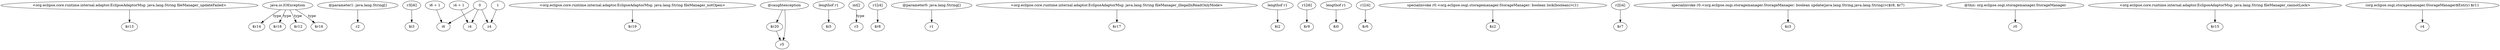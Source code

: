digraph g {
0[label="<org.eclipse.core.runtime.internal.adaptor.EclipseAdaptorMsg: java.lang.String fileManager_updateFailed>"]
1[label="$r13"]
0->1[label=""]
2[label="java.io.IOException"]
3[label="$r14"]
2->3[label="type"]
4[label="$r18"]
2->4[label="type"]
5[label="@parameter1: java.lang.String[]"]
6[label="r2"]
5->6[label=""]
7[label="r3[i6]"]
8[label="$i3"]
7->8[label=""]
9[label="0"]
10[label="i6"]
9->10[label=""]
11[label="<org.eclipse.core.runtime.internal.adaptor.EclipseAdaptorMsg: java.lang.String fileManager_notOpen>"]
12[label="$r19"]
11->12[label=""]
13[label="$r20"]
14[label="r5"]
13->14[label=""]
15[label="lengthof r1"]
16[label="$i5"]
15->16[label=""]
17[label="int[]"]
18[label="r3"]
17->18[label="type"]
19[label="r1[i4]"]
20[label="$r8"]
19->20[label=""]
21[label="@parameter0: java.lang.String[]"]
22[label="r1"]
21->22[label=""]
23[label="@caughtexception"]
23->13[label=""]
23->14[label=""]
24[label="<org.eclipse.core.runtime.internal.adaptor.EclipseAdaptorMsg: java.lang.String fileManager_illegalInReadOnlyMode>"]
25[label="$r17"]
24->25[label=""]
26[label="$r12"]
2->26[label="type"]
27[label="lengthof r1"]
28[label="$i2"]
27->28[label=""]
29[label="r1[i6]"]
30[label="$r9"]
29->30[label=""]
31[label="$r16"]
2->31[label="type"]
32[label="lengthof r1"]
33[label="$i0"]
32->33[label=""]
34[label="r1[i4]"]
35[label="$r6"]
34->35[label=""]
36[label="i6 + 1"]
36->10[label=""]
37[label="1"]
38[label="z4"]
37->38[label=""]
39[label="specialinvoke r0.<org.eclipse.osgi.storagemanager.StorageManager: boolean lock(boolean)>(1)"]
40[label="$z2"]
39->40[label=""]
9->38[label=""]
41[label="r2[i4]"]
42[label="$r7"]
41->42[label=""]
43[label="specialinvoke r0.<org.eclipse.osgi.storagemanager.StorageManager: boolean update(java.lang.String,java.lang.String)>($r8, $r7)"]
44[label="$z3"]
43->44[label=""]
45[label="@this: org.eclipse.osgi.storagemanager.StorageManager"]
46[label="r0"]
45->46[label=""]
47[label="<org.eclipse.core.runtime.internal.adaptor.EclipseAdaptorMsg: java.lang.String fileManager_cannotLock>"]
48[label="$r15"]
47->48[label=""]
49[label="(org.eclipse.osgi.storagemanager.StorageManager$Entry) $r11"]
50[label="r4"]
49->50[label=""]
51[label="i4 + 1"]
52[label="i4"]
51->52[label=""]
9->52[label=""]
}